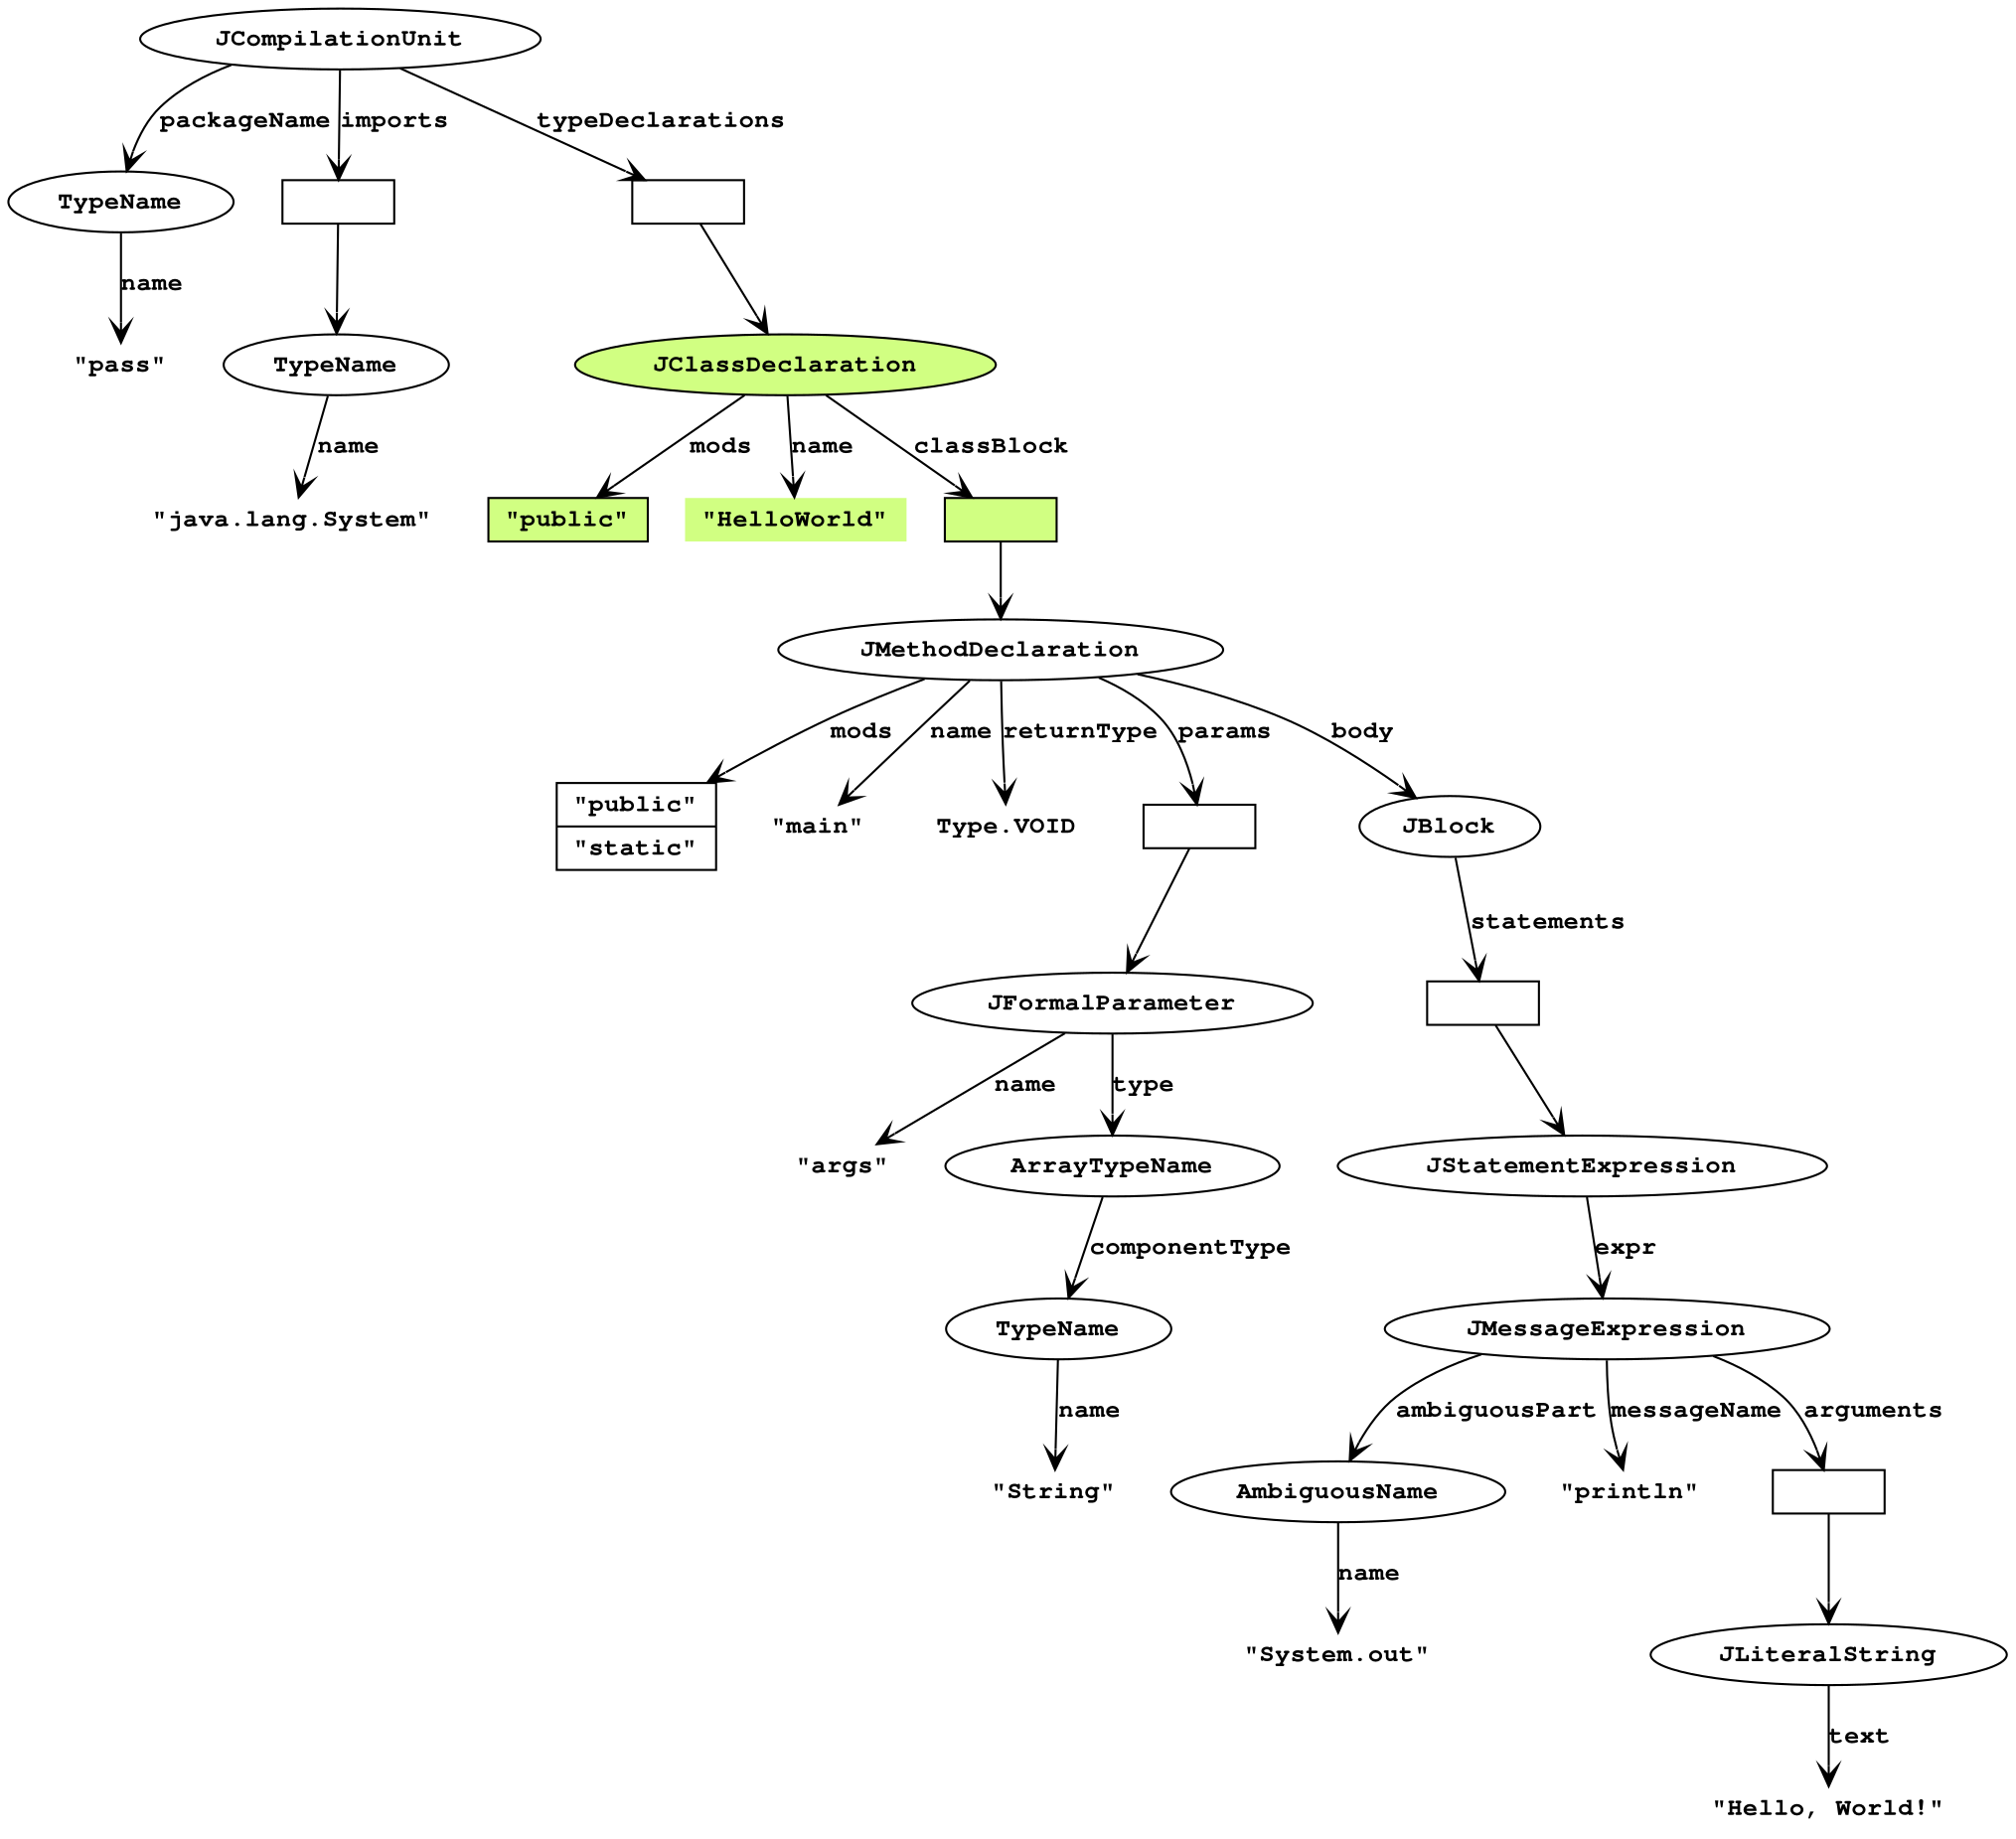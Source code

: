 digraph G {
 margin="0,0";
 node [fontname="Courier Bold",fontsize=12,height=.15];
 edge [fontname="Courier Bold",fontsize=12,arrowhead="vee"]; 

 n1[label="JCompilationUnit"];

 n2[label="TypeName"];
 n3[label="\"pass\"",shape=plaintext];
 n1->n2[label="packageName"];
 n2->n3[label="name"];

 n4[label="",shape=record];
 n5[label="TypeName"];
 n6[label="\"java.lang.System\"",shape=plaintext];
 n1->n4[label="imports"];
 n4->n5[label=""];
 n5->n6[label="name"];

 n7[label="",shape=record];
 n1->n7[label="typeDeclarations"];

 n8[label="JClassDeclaration",style=filled,fillcolor="#d1ff82ff"]; n7->n8;
 n9[label="",shape=record,label="{\"public\"}",style=filled,fillcolor="#d1ff82ff"];
 n8->n9[label="mods"];

 n10[label="\"HelloWorld\"",shape=plaintext,style=filled,fillcolor="#d1ff82ff"];
 n8->n10[label="name"];

 n11[label="",shape=record,style=filled,fillcolor="#d1ff82ff"];
 n8->n11[label="classBlock"];

 n12[label="JMethodDeclaration"]; n11->n12;
 n13[label="",shape=record,label="{\"public\"|\"static\"}"];
 n12->n13[label="mods"];

 n14[label="\"main\"",shape=plaintext];
 n12->n14[label="name"];

 n15[label="Type.VOID",shape=plaintext];
 n12->n15[label="returnType"];

 n16[label="",shape=record];
 n12->n16[label="params"];

 n17[label="JFormalParameter"];n16->n17;

 n18[label="\"args\"",shape=plaintext];
 n17->n18[label="name"];
 
 n19[label="ArrayTypeName"];  n17->n19[label="type"];
 n20[label="TypeName"];
 n19->n20[label="componentType"];

 n21[label="\"String\"",shape=plaintext];
 n20->n21[label="name"];

 n22[label="JBlock"];
 n12->n22[label="body"];
 
 n23[label="",shape=record];
 n22->n23[label="statements"];

 n24[label="JStatementExpression"]; n23->n24;

 n25[label="JMessageExpression"]; n24->n25[label="expr"];

 n26[label="AmbiguousName"]; n25->n26[label="ambiguousPart"];
 n27[label="\"System.out\"",shape=plaintext];
 n26->n27[label="name"];

 n28[label="\"println\"",shape=plaintext];
 n25->n28[label="messageName"];

 n29[label="",shape=record];
 n25->n29[label="arguments"];

 n30[label="JLiteralString"]; n29->n30;
 n31[label="\"Hello, World!\"",shape=plaintext];
 n30->n31[label="text"];
}
